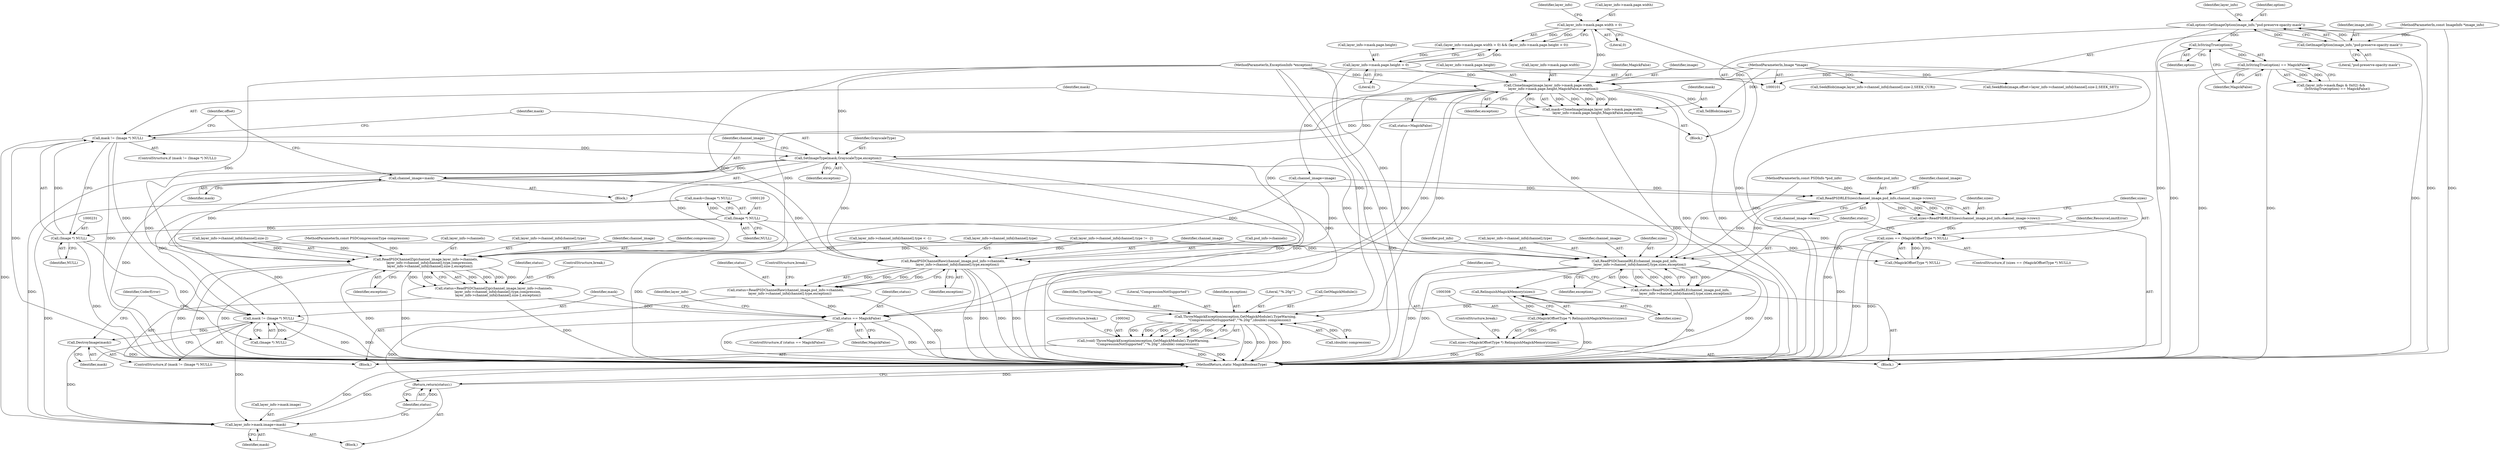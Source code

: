 digraph "0_ImageMagick_04a567494786d5bb50894fc8bb8fea0cf496bea8@pointer" {
"1000234" [label="(Call,SetImageType(mask,GrayscaleType,exception))"];
"1000228" [label="(Call,mask != (Image *) NULL)"];
"1000207" [label="(Call,mask=CloneImage(image,layer_info->mask.page.width,\n         layer_info->mask.page.height,MagickFalse,exception))"];
"1000209" [label="(Call,CloneImage(image,layer_info->mask.page.width,\n         layer_info->mask.page.height,MagickFalse,exception))"];
"1000102" [label="(MethodParameterIn,Image *image)"];
"1000135" [label="(Call,layer_info->mask.page.width > 0)"];
"1000144" [label="(Call,layer_info->mask.page.height > 0)"];
"1000188" [label="(Call,IsStringTrue(option) == MagickFalse)"];
"1000189" [label="(Call,IsStringTrue(option))"];
"1000155" [label="(Call,option=GetImageOption(image_info,\"psd:preserve-opacity-mask\"))"];
"1000157" [label="(Call,GetImageOption(image_info,\"psd:preserve-opacity-mask\"))"];
"1000103" [label="(MethodParameterIn,const ImageInfo *image_info)"];
"1000108" [label="(MethodParameterIn,ExceptionInfo *exception)"];
"1000230" [label="(Call,(Image *) NULL)"];
"1000119" [label="(Call,(Image *) NULL)"];
"1000238" [label="(Call,channel_image=mask)"];
"1000254" [label="(Call,ReadPSDChannelRaw(channel_image,psd_info->channels,\n        layer_info->channel_info[channel].type,exception))"];
"1000252" [label="(Call,status=ReadPSDChannelRaw(channel_image,psd_info->channels,\n        layer_info->channel_info[channel].type,exception))"];
"1000368" [label="(Call,status == MagickFalse)"];
"1000393" [label="(Return,return(status);)"];
"1000273" [label="(Call,ReadPSDRLESizes(channel_image,psd_info,channel_image->rows))"];
"1000271" [label="(Call,sizes=ReadPSDRLESizes(channel_image,psd_info,channel_image->rows))"];
"1000280" [label="(Call,sizes == (MagickOffsetType *) NULL)"];
"1000293" [label="(Call,ReadPSDChannelRLE(channel_image,psd_info,\n          layer_info->channel_info[channel].type,sizes,exception))"];
"1000291" [label="(Call,status=ReadPSDChannelRLE(channel_image,psd_info,\n          layer_info->channel_info[channel].type,sizes,exception))"];
"1000309" [label="(Call,RelinquishMagickMemory(sizes))"];
"1000307" [label="(Call,(MagickOffsetType *) RelinquishMagickMemory(sizes))"];
"1000305" [label="(Call,sizes=(MagickOffsetType *) RelinquishMagickMemory(sizes))"];
"1000316" [label="(Call,ReadPSDChannelZip(channel_image,layer_info->channels,\n        layer_info->channel_info[channel].type,compression,\n        layer_info->channel_info[channel].size-2,exception))"];
"1000314" [label="(Call,status=ReadPSDChannelZip(channel_image,layer_info->channels,\n        layer_info->channel_info[channel].type,compression,\n        layer_info->channel_info[channel].size-2,exception))"];
"1000343" [label="(Call,ThrowMagickException(exception,GetMagickModule(),TypeWarning,\n        \"CompressionNotSupported\",\"'%.20g'\",(double) compression))"];
"1000341" [label="(Call,(void) ThrowMagickException(exception,GetMagickModule(),TypeWarning,\n        \"CompressionNotSupported\",\"'%.20g'\",(double) compression))"];
"1000373" [label="(Call,mask != (Image *) NULL)"];
"1000378" [label="(Call,DestroyImage(mask))"];
"1000386" [label="(Call,layer_info->mask.image=mask)"];
"1000243" [label="(Call,TellBlob(image))"];
"1000254" [label="(Call,ReadPSDChannelRaw(channel_image,psd_info->channels,\n        layer_info->channel_info[channel].type,exception))"];
"1000269" [label="(Block,)"];
"1000229" [label="(Identifier,mask)"];
"1000114" [label="(Call,channel_image=image)"];
"1000321" [label="(Call,layer_info->channel_info[channel].type)"];
"1000152" [label="(Literal,0)"];
"1000314" [label="(Call,status=ReadPSDChannelZip(channel_image,layer_info->channels,\n        layer_info->channel_info[channel].type,compression,\n        layer_info->channel_info[channel].size-2,exception))"];
"1000256" [label="(Call,psd_info->channels)"];
"1000347" [label="(Literal,\"CompressionNotSupported\")"];
"1000266" [label="(Identifier,exception)"];
"1000207" [label="(Call,mask=CloneImage(image,layer_info->mask.page.width,\n         layer_info->mask.page.height,MagickFalse,exception))"];
"1000108" [label="(MethodParameterIn,ExceptionInfo *exception)"];
"1000225" [label="(Identifier,MagickFalse)"];
"1000344" [label="(Identifier,exception)"];
"1000348" [label="(Literal,\"'%.20g'\")"];
"1000210" [label="(Identifier,image)"];
"1000188" [label="(Call,IsStringTrue(option) == MagickFalse)"];
"1000370" [label="(Identifier,MagickFalse)"];
"1000305" [label="(Call,sizes=(MagickOffsetType *) RelinquishMagickMemory(sizes))"];
"1000134" [label="(Call,(layer_info->mask.page.width > 0) && (layer_info->mask.page.height > 0))"];
"1000228" [label="(Call,mask != (Image *) NULL)"];
"1000157" [label="(Call,GetImageOption(image_info,\"psd:preserve-opacity-mask\"))"];
"1000259" [label="(Call,layer_info->channel_info[channel].type)"];
"1000309" [label="(Call,RelinquishMagickMemory(sizes))"];
"1000234" [label="(Call,SetImageType(mask,GrayscaleType,exception))"];
"1000317" [label="(Identifier,channel_image)"];
"1000124" [label="(Call,layer_info->channel_info[channel].type < -1)"];
"1000271" [label="(Call,sizes=ReadPSDRLESizes(channel_image,psd_info,channel_image->rows))"];
"1000316" [label="(Call,ReadPSDChannelZip(channel_image,layer_info->channels,\n        layer_info->channel_info[channel].type,compression,\n        layer_info->channel_info[channel].size-2,exception))"];
"1000311" [label="(ControlStructure,break;)"];
"1000381" [label="(Identifier,CoderError)"];
"1000343" [label="(Call,ThrowMagickException(exception,GetMagickModule(),TypeWarning,\n        \"CompressionNotSupported\",\"'%.20g'\",(double) compression))"];
"1000292" [label="(Identifier,status)"];
"1000275" [label="(Identifier,psd_info)"];
"1000328" [label="(Identifier,compression)"];
"1000394" [label="(Identifier,status)"];
"1000242" [label="(Identifier,offset)"];
"1000230" [label="(Call,(Image *) NULL)"];
"1000280" [label="(Call,sizes == (MagickOffsetType *) NULL)"];
"1000310" [label="(Identifier,sizes)"];
"1000245" [label="(Call,status=MagickFalse)"];
"1000227" [label="(ControlStructure,if (mask != (Image *) NULL))"];
"1000329" [label="(Call,layer_info->channel_info[channel].size-2)"];
"1000393" [label="(Return,return(status);)"];
"1000180" [label="(Call,(layer_info->mask.flags & 0x02) &&\n            (IsStringTrue(option) == MagickFalse))"];
"1000144" [label="(Call,layer_info->mask.page.height > 0)"];
"1000303" [label="(Identifier,sizes)"];
"1000107" [label="(MethodParameterIn,const PSDCompressionType compression)"];
"1000352" [label="(ControlStructure,break;)"];
"1000226" [label="(Identifier,exception)"];
"1000190" [label="(Identifier,option)"];
"1000162" [label="(Call,layer_info->channel_info[channel].type != -2)"];
"1000304" [label="(Identifier,exception)"];
"1000143" [label="(Literal,0)"];
"1000102" [label="(MethodParameterIn,Image *image)"];
"1000291" [label="(Call,status=ReadPSDChannelRLE(channel_image,psd_info,\n          layer_info->channel_info[channel].type,sizes,exception))"];
"1000238" [label="(Call,channel_image=mask)"];
"1000367" [label="(ControlStructure,if (status == MagickFalse))"];
"1000117" [label="(Call,mask=(Image *) NULL)"];
"1000250" [label="(Block,)"];
"1000191" [label="(Identifier,MagickFalse)"];
"1000389" [label="(Identifier,layer_info)"];
"1000392" [label="(Identifier,mask)"];
"1000273" [label="(Call,ReadPSDRLESizes(channel_image,psd_info,channel_image->rows))"];
"1000345" [label="(Call,GetMagickModule())"];
"1000232" [label="(Identifier,NULL)"];
"1000395" [label="(MethodReturn,static MagickBooleanType)"];
"1000307" [label="(Call,(MagickOffsetType *) RelinquishMagickMemory(sizes))"];
"1000318" [label="(Call,layer_info->channels)"];
"1000148" [label="(Identifier,layer_info)"];
"1000233" [label="(Block,)"];
"1000375" [label="(Call,(Image *) NULL)"];
"1000158" [label="(Identifier,image_info)"];
"1000208" [label="(Identifier,mask)"];
"1000103" [label="(MethodParameterIn,const ImageInfo *image_info)"];
"1000109" [label="(Block,)"];
"1000315" [label="(Identifier,status)"];
"1000193" [label="(Call,SeekBlob(image,layer_info->channel_info[channel].size-2,SEEK_CUR))"];
"1000306" [label="(Identifier,sizes)"];
"1000379" [label="(Identifier,mask)"];
"1000267" [label="(ControlStructure,break;)"];
"1000368" [label="(Call,status == MagickFalse)"];
"1000339" [label="(ControlStructure,break;)"];
"1000153" [label="(Block,)"];
"1000121" [label="(Identifier,NULL)"];
"1000295" [label="(Identifier,psd_info)"];
"1000155" [label="(Call,option=GetImageOption(image_info,\"psd:preserve-opacity-mask\"))"];
"1000341" [label="(Call,(void) ThrowMagickException(exception,GetMagickModule(),TypeWarning,\n        \"CompressionNotSupported\",\"'%.20g'\",(double) compression))"];
"1000135" [label="(Call,layer_info->mask.page.width > 0)"];
"1000239" [label="(Identifier,channel_image)"];
"1000189" [label="(Call,IsStringTrue(option))"];
"1000272" [label="(Identifier,sizes)"];
"1000349" [label="(Call,(double) compression)"];
"1000346" [label="(Identifier,TypeWarning)"];
"1000281" [label="(Identifier,sizes)"];
"1000276" [label="(Call,channel_image->rows)"];
"1000373" [label="(Call,mask != (Image *) NULL)"];
"1000237" [label="(Identifier,exception)"];
"1000296" [label="(Call,layer_info->channel_info[channel].type)"];
"1000235" [label="(Identifier,mask)"];
"1000274" [label="(Identifier,channel_image)"];
"1000218" [label="(Call,layer_info->mask.page.height)"];
"1000166" [label="(Identifier,layer_info)"];
"1000293" [label="(Call,ReadPSDChannelRLE(channel_image,psd_info,\n          layer_info->channel_info[channel].type,sizes,exception))"];
"1000387" [label="(Call,layer_info->mask.image)"];
"1000286" [label="(Identifier,ResourceLimitError)"];
"1000386" [label="(Call,layer_info->mask.image=mask)"];
"1000252" [label="(Call,status=ReadPSDChannelRaw(channel_image,psd_info->channels,\n        layer_info->channel_info[channel].type,exception))"];
"1000279" [label="(ControlStructure,if (sizes == (MagickOffsetType *) NULL))"];
"1000294" [label="(Identifier,channel_image)"];
"1000209" [label="(Call,CloneImage(image,layer_info->mask.page.width,\n         layer_info->mask.page.height,MagickFalse,exception))"];
"1000338" [label="(Identifier,exception)"];
"1000369" [label="(Identifier,status)"];
"1000136" [label="(Call,layer_info->mask.page.width)"];
"1000253" [label="(Identifier,status)"];
"1000374" [label="(Identifier,mask)"];
"1000372" [label="(ControlStructure,if (mask != (Image *) NULL))"];
"1000236" [label="(Identifier,GrayscaleType)"];
"1000240" [label="(Identifier,mask)"];
"1000282" [label="(Call,(MagickOffsetType *) NULL)"];
"1000104" [label="(MethodParameterIn,const PSDInfo *psd_info)"];
"1000156" [label="(Identifier,option)"];
"1000353" [label="(Call,SeekBlob(image,offset+layer_info->channel_info[channel].size-2,SEEK_SET))"];
"1000378" [label="(Call,DestroyImage(mask))"];
"1000159" [label="(Literal,\"psd:preserve-opacity-mask\")"];
"1000255" [label="(Identifier,channel_image)"];
"1000119" [label="(Call,(Image *) NULL)"];
"1000211" [label="(Call,layer_info->mask.page.width)"];
"1000145" [label="(Call,layer_info->mask.page.height)"];
"1000234" -> "1000233"  [label="AST: "];
"1000234" -> "1000237"  [label="CFG: "];
"1000235" -> "1000234"  [label="AST: "];
"1000236" -> "1000234"  [label="AST: "];
"1000237" -> "1000234"  [label="AST: "];
"1000239" -> "1000234"  [label="CFG: "];
"1000234" -> "1000395"  [label="DDG: "];
"1000234" -> "1000395"  [label="DDG: "];
"1000228" -> "1000234"  [label="DDG: "];
"1000209" -> "1000234"  [label="DDG: "];
"1000108" -> "1000234"  [label="DDG: "];
"1000234" -> "1000238"  [label="DDG: "];
"1000234" -> "1000254"  [label="DDG: "];
"1000234" -> "1000293"  [label="DDG: "];
"1000234" -> "1000316"  [label="DDG: "];
"1000234" -> "1000343"  [label="DDG: "];
"1000234" -> "1000373"  [label="DDG: "];
"1000234" -> "1000386"  [label="DDG: "];
"1000228" -> "1000227"  [label="AST: "];
"1000228" -> "1000230"  [label="CFG: "];
"1000229" -> "1000228"  [label="AST: "];
"1000230" -> "1000228"  [label="AST: "];
"1000235" -> "1000228"  [label="CFG: "];
"1000242" -> "1000228"  [label="CFG: "];
"1000228" -> "1000395"  [label="DDG: "];
"1000228" -> "1000395"  [label="DDG: "];
"1000207" -> "1000228"  [label="DDG: "];
"1000230" -> "1000228"  [label="DDG: "];
"1000228" -> "1000373"  [label="DDG: "];
"1000228" -> "1000386"  [label="DDG: "];
"1000207" -> "1000153"  [label="AST: "];
"1000207" -> "1000209"  [label="CFG: "];
"1000208" -> "1000207"  [label="AST: "];
"1000209" -> "1000207"  [label="AST: "];
"1000229" -> "1000207"  [label="CFG: "];
"1000207" -> "1000395"  [label="DDG: "];
"1000209" -> "1000207"  [label="DDG: "];
"1000209" -> "1000207"  [label="DDG: "];
"1000209" -> "1000207"  [label="DDG: "];
"1000209" -> "1000207"  [label="DDG: "];
"1000209" -> "1000207"  [label="DDG: "];
"1000209" -> "1000226"  [label="CFG: "];
"1000210" -> "1000209"  [label="AST: "];
"1000211" -> "1000209"  [label="AST: "];
"1000218" -> "1000209"  [label="AST: "];
"1000225" -> "1000209"  [label="AST: "];
"1000226" -> "1000209"  [label="AST: "];
"1000209" -> "1000395"  [label="DDG: "];
"1000209" -> "1000395"  [label="DDG: "];
"1000102" -> "1000209"  [label="DDG: "];
"1000135" -> "1000209"  [label="DDG: "];
"1000144" -> "1000209"  [label="DDG: "];
"1000188" -> "1000209"  [label="DDG: "];
"1000108" -> "1000209"  [label="DDG: "];
"1000209" -> "1000243"  [label="DDG: "];
"1000209" -> "1000245"  [label="DDG: "];
"1000209" -> "1000254"  [label="DDG: "];
"1000209" -> "1000293"  [label="DDG: "];
"1000209" -> "1000316"  [label="DDG: "];
"1000209" -> "1000343"  [label="DDG: "];
"1000209" -> "1000368"  [label="DDG: "];
"1000102" -> "1000101"  [label="AST: "];
"1000102" -> "1000395"  [label="DDG: "];
"1000102" -> "1000114"  [label="DDG: "];
"1000102" -> "1000193"  [label="DDG: "];
"1000102" -> "1000243"  [label="DDG: "];
"1000102" -> "1000353"  [label="DDG: "];
"1000135" -> "1000134"  [label="AST: "];
"1000135" -> "1000143"  [label="CFG: "];
"1000136" -> "1000135"  [label="AST: "];
"1000143" -> "1000135"  [label="AST: "];
"1000148" -> "1000135"  [label="CFG: "];
"1000134" -> "1000135"  [label="CFG: "];
"1000135" -> "1000395"  [label="DDG: "];
"1000135" -> "1000134"  [label="DDG: "];
"1000135" -> "1000134"  [label="DDG: "];
"1000144" -> "1000134"  [label="AST: "];
"1000144" -> "1000152"  [label="CFG: "];
"1000145" -> "1000144"  [label="AST: "];
"1000152" -> "1000144"  [label="AST: "];
"1000134" -> "1000144"  [label="CFG: "];
"1000144" -> "1000395"  [label="DDG: "];
"1000144" -> "1000134"  [label="DDG: "];
"1000144" -> "1000134"  [label="DDG: "];
"1000188" -> "1000180"  [label="AST: "];
"1000188" -> "1000191"  [label="CFG: "];
"1000189" -> "1000188"  [label="AST: "];
"1000191" -> "1000188"  [label="AST: "];
"1000180" -> "1000188"  [label="CFG: "];
"1000188" -> "1000395"  [label="DDG: "];
"1000188" -> "1000395"  [label="DDG: "];
"1000188" -> "1000180"  [label="DDG: "];
"1000188" -> "1000180"  [label="DDG: "];
"1000189" -> "1000188"  [label="DDG: "];
"1000189" -> "1000190"  [label="CFG: "];
"1000190" -> "1000189"  [label="AST: "];
"1000191" -> "1000189"  [label="CFG: "];
"1000189" -> "1000395"  [label="DDG: "];
"1000155" -> "1000189"  [label="DDG: "];
"1000155" -> "1000153"  [label="AST: "];
"1000155" -> "1000157"  [label="CFG: "];
"1000156" -> "1000155"  [label="AST: "];
"1000157" -> "1000155"  [label="AST: "];
"1000166" -> "1000155"  [label="CFG: "];
"1000155" -> "1000395"  [label="DDG: "];
"1000155" -> "1000395"  [label="DDG: "];
"1000157" -> "1000155"  [label="DDG: "];
"1000157" -> "1000155"  [label="DDG: "];
"1000157" -> "1000159"  [label="CFG: "];
"1000158" -> "1000157"  [label="AST: "];
"1000159" -> "1000157"  [label="AST: "];
"1000157" -> "1000395"  [label="DDG: "];
"1000103" -> "1000157"  [label="DDG: "];
"1000103" -> "1000101"  [label="AST: "];
"1000103" -> "1000395"  [label="DDG: "];
"1000108" -> "1000101"  [label="AST: "];
"1000108" -> "1000395"  [label="DDG: "];
"1000108" -> "1000254"  [label="DDG: "];
"1000108" -> "1000293"  [label="DDG: "];
"1000108" -> "1000316"  [label="DDG: "];
"1000108" -> "1000343"  [label="DDG: "];
"1000230" -> "1000232"  [label="CFG: "];
"1000231" -> "1000230"  [label="AST: "];
"1000232" -> "1000230"  [label="AST: "];
"1000230" -> "1000395"  [label="DDG: "];
"1000119" -> "1000230"  [label="DDG: "];
"1000230" -> "1000282"  [label="DDG: "];
"1000230" -> "1000375"  [label="DDG: "];
"1000119" -> "1000117"  [label="AST: "];
"1000119" -> "1000121"  [label="CFG: "];
"1000120" -> "1000119"  [label="AST: "];
"1000121" -> "1000119"  [label="AST: "];
"1000117" -> "1000119"  [label="CFG: "];
"1000119" -> "1000395"  [label="DDG: "];
"1000119" -> "1000117"  [label="DDG: "];
"1000119" -> "1000282"  [label="DDG: "];
"1000119" -> "1000375"  [label="DDG: "];
"1000238" -> "1000233"  [label="AST: "];
"1000238" -> "1000240"  [label="CFG: "];
"1000239" -> "1000238"  [label="AST: "];
"1000240" -> "1000238"  [label="AST: "];
"1000242" -> "1000238"  [label="CFG: "];
"1000238" -> "1000395"  [label="DDG: "];
"1000238" -> "1000254"  [label="DDG: "];
"1000238" -> "1000273"  [label="DDG: "];
"1000238" -> "1000316"  [label="DDG: "];
"1000254" -> "1000252"  [label="AST: "];
"1000254" -> "1000266"  [label="CFG: "];
"1000255" -> "1000254"  [label="AST: "];
"1000256" -> "1000254"  [label="AST: "];
"1000259" -> "1000254"  [label="AST: "];
"1000266" -> "1000254"  [label="AST: "];
"1000252" -> "1000254"  [label="CFG: "];
"1000254" -> "1000395"  [label="DDG: "];
"1000254" -> "1000395"  [label="DDG: "];
"1000254" -> "1000395"  [label="DDG: "];
"1000254" -> "1000395"  [label="DDG: "];
"1000254" -> "1000252"  [label="DDG: "];
"1000254" -> "1000252"  [label="DDG: "];
"1000254" -> "1000252"  [label="DDG: "];
"1000254" -> "1000252"  [label="DDG: "];
"1000114" -> "1000254"  [label="DDG: "];
"1000124" -> "1000254"  [label="DDG: "];
"1000162" -> "1000254"  [label="DDG: "];
"1000252" -> "1000250"  [label="AST: "];
"1000253" -> "1000252"  [label="AST: "];
"1000267" -> "1000252"  [label="CFG: "];
"1000252" -> "1000395"  [label="DDG: "];
"1000252" -> "1000368"  [label="DDG: "];
"1000368" -> "1000367"  [label="AST: "];
"1000368" -> "1000370"  [label="CFG: "];
"1000369" -> "1000368"  [label="AST: "];
"1000370" -> "1000368"  [label="AST: "];
"1000374" -> "1000368"  [label="CFG: "];
"1000389" -> "1000368"  [label="CFG: "];
"1000368" -> "1000395"  [label="DDG: "];
"1000368" -> "1000395"  [label="DDG: "];
"1000368" -> "1000395"  [label="DDG: "];
"1000245" -> "1000368"  [label="DDG: "];
"1000291" -> "1000368"  [label="DDG: "];
"1000314" -> "1000368"  [label="DDG: "];
"1000368" -> "1000393"  [label="DDG: "];
"1000393" -> "1000109"  [label="AST: "];
"1000393" -> "1000394"  [label="CFG: "];
"1000394" -> "1000393"  [label="AST: "];
"1000395" -> "1000393"  [label="CFG: "];
"1000393" -> "1000395"  [label="DDG: "];
"1000394" -> "1000393"  [label="DDG: "];
"1000273" -> "1000271"  [label="AST: "];
"1000273" -> "1000276"  [label="CFG: "];
"1000274" -> "1000273"  [label="AST: "];
"1000275" -> "1000273"  [label="AST: "];
"1000276" -> "1000273"  [label="AST: "];
"1000271" -> "1000273"  [label="CFG: "];
"1000273" -> "1000395"  [label="DDG: "];
"1000273" -> "1000271"  [label="DDG: "];
"1000273" -> "1000271"  [label="DDG: "];
"1000273" -> "1000271"  [label="DDG: "];
"1000114" -> "1000273"  [label="DDG: "];
"1000104" -> "1000273"  [label="DDG: "];
"1000273" -> "1000293"  [label="DDG: "];
"1000273" -> "1000293"  [label="DDG: "];
"1000271" -> "1000269"  [label="AST: "];
"1000272" -> "1000271"  [label="AST: "];
"1000281" -> "1000271"  [label="CFG: "];
"1000271" -> "1000395"  [label="DDG: "];
"1000271" -> "1000280"  [label="DDG: "];
"1000280" -> "1000279"  [label="AST: "];
"1000280" -> "1000282"  [label="CFG: "];
"1000281" -> "1000280"  [label="AST: "];
"1000282" -> "1000280"  [label="AST: "];
"1000286" -> "1000280"  [label="CFG: "];
"1000292" -> "1000280"  [label="CFG: "];
"1000280" -> "1000395"  [label="DDG: "];
"1000280" -> "1000395"  [label="DDG: "];
"1000282" -> "1000280"  [label="DDG: "];
"1000280" -> "1000293"  [label="DDG: "];
"1000293" -> "1000291"  [label="AST: "];
"1000293" -> "1000304"  [label="CFG: "];
"1000294" -> "1000293"  [label="AST: "];
"1000295" -> "1000293"  [label="AST: "];
"1000296" -> "1000293"  [label="AST: "];
"1000303" -> "1000293"  [label="AST: "];
"1000304" -> "1000293"  [label="AST: "];
"1000291" -> "1000293"  [label="CFG: "];
"1000293" -> "1000395"  [label="DDG: "];
"1000293" -> "1000395"  [label="DDG: "];
"1000293" -> "1000395"  [label="DDG: "];
"1000293" -> "1000395"  [label="DDG: "];
"1000293" -> "1000291"  [label="DDG: "];
"1000293" -> "1000291"  [label="DDG: "];
"1000293" -> "1000291"  [label="DDG: "];
"1000293" -> "1000291"  [label="DDG: "];
"1000293" -> "1000291"  [label="DDG: "];
"1000104" -> "1000293"  [label="DDG: "];
"1000124" -> "1000293"  [label="DDG: "];
"1000162" -> "1000293"  [label="DDG: "];
"1000293" -> "1000309"  [label="DDG: "];
"1000291" -> "1000269"  [label="AST: "];
"1000292" -> "1000291"  [label="AST: "];
"1000306" -> "1000291"  [label="CFG: "];
"1000291" -> "1000395"  [label="DDG: "];
"1000309" -> "1000307"  [label="AST: "];
"1000309" -> "1000310"  [label="CFG: "];
"1000310" -> "1000309"  [label="AST: "];
"1000307" -> "1000309"  [label="CFG: "];
"1000309" -> "1000307"  [label="DDG: "];
"1000307" -> "1000305"  [label="AST: "];
"1000308" -> "1000307"  [label="AST: "];
"1000305" -> "1000307"  [label="CFG: "];
"1000307" -> "1000395"  [label="DDG: "];
"1000307" -> "1000305"  [label="DDG: "];
"1000305" -> "1000269"  [label="AST: "];
"1000306" -> "1000305"  [label="AST: "];
"1000311" -> "1000305"  [label="CFG: "];
"1000305" -> "1000395"  [label="DDG: "];
"1000305" -> "1000395"  [label="DDG: "];
"1000316" -> "1000314"  [label="AST: "];
"1000316" -> "1000338"  [label="CFG: "];
"1000317" -> "1000316"  [label="AST: "];
"1000318" -> "1000316"  [label="AST: "];
"1000321" -> "1000316"  [label="AST: "];
"1000328" -> "1000316"  [label="AST: "];
"1000329" -> "1000316"  [label="AST: "];
"1000338" -> "1000316"  [label="AST: "];
"1000314" -> "1000316"  [label="CFG: "];
"1000316" -> "1000395"  [label="DDG: "];
"1000316" -> "1000395"  [label="DDG: "];
"1000316" -> "1000395"  [label="DDG: "];
"1000316" -> "1000395"  [label="DDG: "];
"1000316" -> "1000395"  [label="DDG: "];
"1000316" -> "1000314"  [label="DDG: "];
"1000316" -> "1000314"  [label="DDG: "];
"1000316" -> "1000314"  [label="DDG: "];
"1000316" -> "1000314"  [label="DDG: "];
"1000316" -> "1000314"  [label="DDG: "];
"1000316" -> "1000314"  [label="DDG: "];
"1000114" -> "1000316"  [label="DDG: "];
"1000124" -> "1000316"  [label="DDG: "];
"1000162" -> "1000316"  [label="DDG: "];
"1000107" -> "1000316"  [label="DDG: "];
"1000329" -> "1000316"  [label="DDG: "];
"1000329" -> "1000316"  [label="DDG: "];
"1000314" -> "1000250"  [label="AST: "];
"1000315" -> "1000314"  [label="AST: "];
"1000339" -> "1000314"  [label="CFG: "];
"1000314" -> "1000395"  [label="DDG: "];
"1000343" -> "1000341"  [label="AST: "];
"1000343" -> "1000349"  [label="CFG: "];
"1000344" -> "1000343"  [label="AST: "];
"1000345" -> "1000343"  [label="AST: "];
"1000346" -> "1000343"  [label="AST: "];
"1000347" -> "1000343"  [label="AST: "];
"1000348" -> "1000343"  [label="AST: "];
"1000349" -> "1000343"  [label="AST: "];
"1000341" -> "1000343"  [label="CFG: "];
"1000343" -> "1000395"  [label="DDG: "];
"1000343" -> "1000395"  [label="DDG: "];
"1000343" -> "1000395"  [label="DDG: "];
"1000343" -> "1000395"  [label="DDG: "];
"1000343" -> "1000341"  [label="DDG: "];
"1000343" -> "1000341"  [label="DDG: "];
"1000343" -> "1000341"  [label="DDG: "];
"1000343" -> "1000341"  [label="DDG: "];
"1000343" -> "1000341"  [label="DDG: "];
"1000343" -> "1000341"  [label="DDG: "];
"1000349" -> "1000343"  [label="DDG: "];
"1000341" -> "1000250"  [label="AST: "];
"1000342" -> "1000341"  [label="AST: "];
"1000352" -> "1000341"  [label="CFG: "];
"1000341" -> "1000395"  [label="DDG: "];
"1000341" -> "1000395"  [label="DDG: "];
"1000373" -> "1000372"  [label="AST: "];
"1000373" -> "1000375"  [label="CFG: "];
"1000374" -> "1000373"  [label="AST: "];
"1000375" -> "1000373"  [label="AST: "];
"1000379" -> "1000373"  [label="CFG: "];
"1000381" -> "1000373"  [label="CFG: "];
"1000373" -> "1000395"  [label="DDG: "];
"1000373" -> "1000395"  [label="DDG: "];
"1000117" -> "1000373"  [label="DDG: "];
"1000375" -> "1000373"  [label="DDG: "];
"1000373" -> "1000378"  [label="DDG: "];
"1000373" -> "1000386"  [label="DDG: "];
"1000378" -> "1000372"  [label="AST: "];
"1000378" -> "1000379"  [label="CFG: "];
"1000379" -> "1000378"  [label="AST: "];
"1000381" -> "1000378"  [label="CFG: "];
"1000378" -> "1000395"  [label="DDG: "];
"1000378" -> "1000386"  [label="DDG: "];
"1000386" -> "1000109"  [label="AST: "];
"1000386" -> "1000392"  [label="CFG: "];
"1000387" -> "1000386"  [label="AST: "];
"1000392" -> "1000386"  [label="AST: "];
"1000394" -> "1000386"  [label="CFG: "];
"1000386" -> "1000395"  [label="DDG: "];
"1000386" -> "1000395"  [label="DDG: "];
"1000117" -> "1000386"  [label="DDG: "];
}
